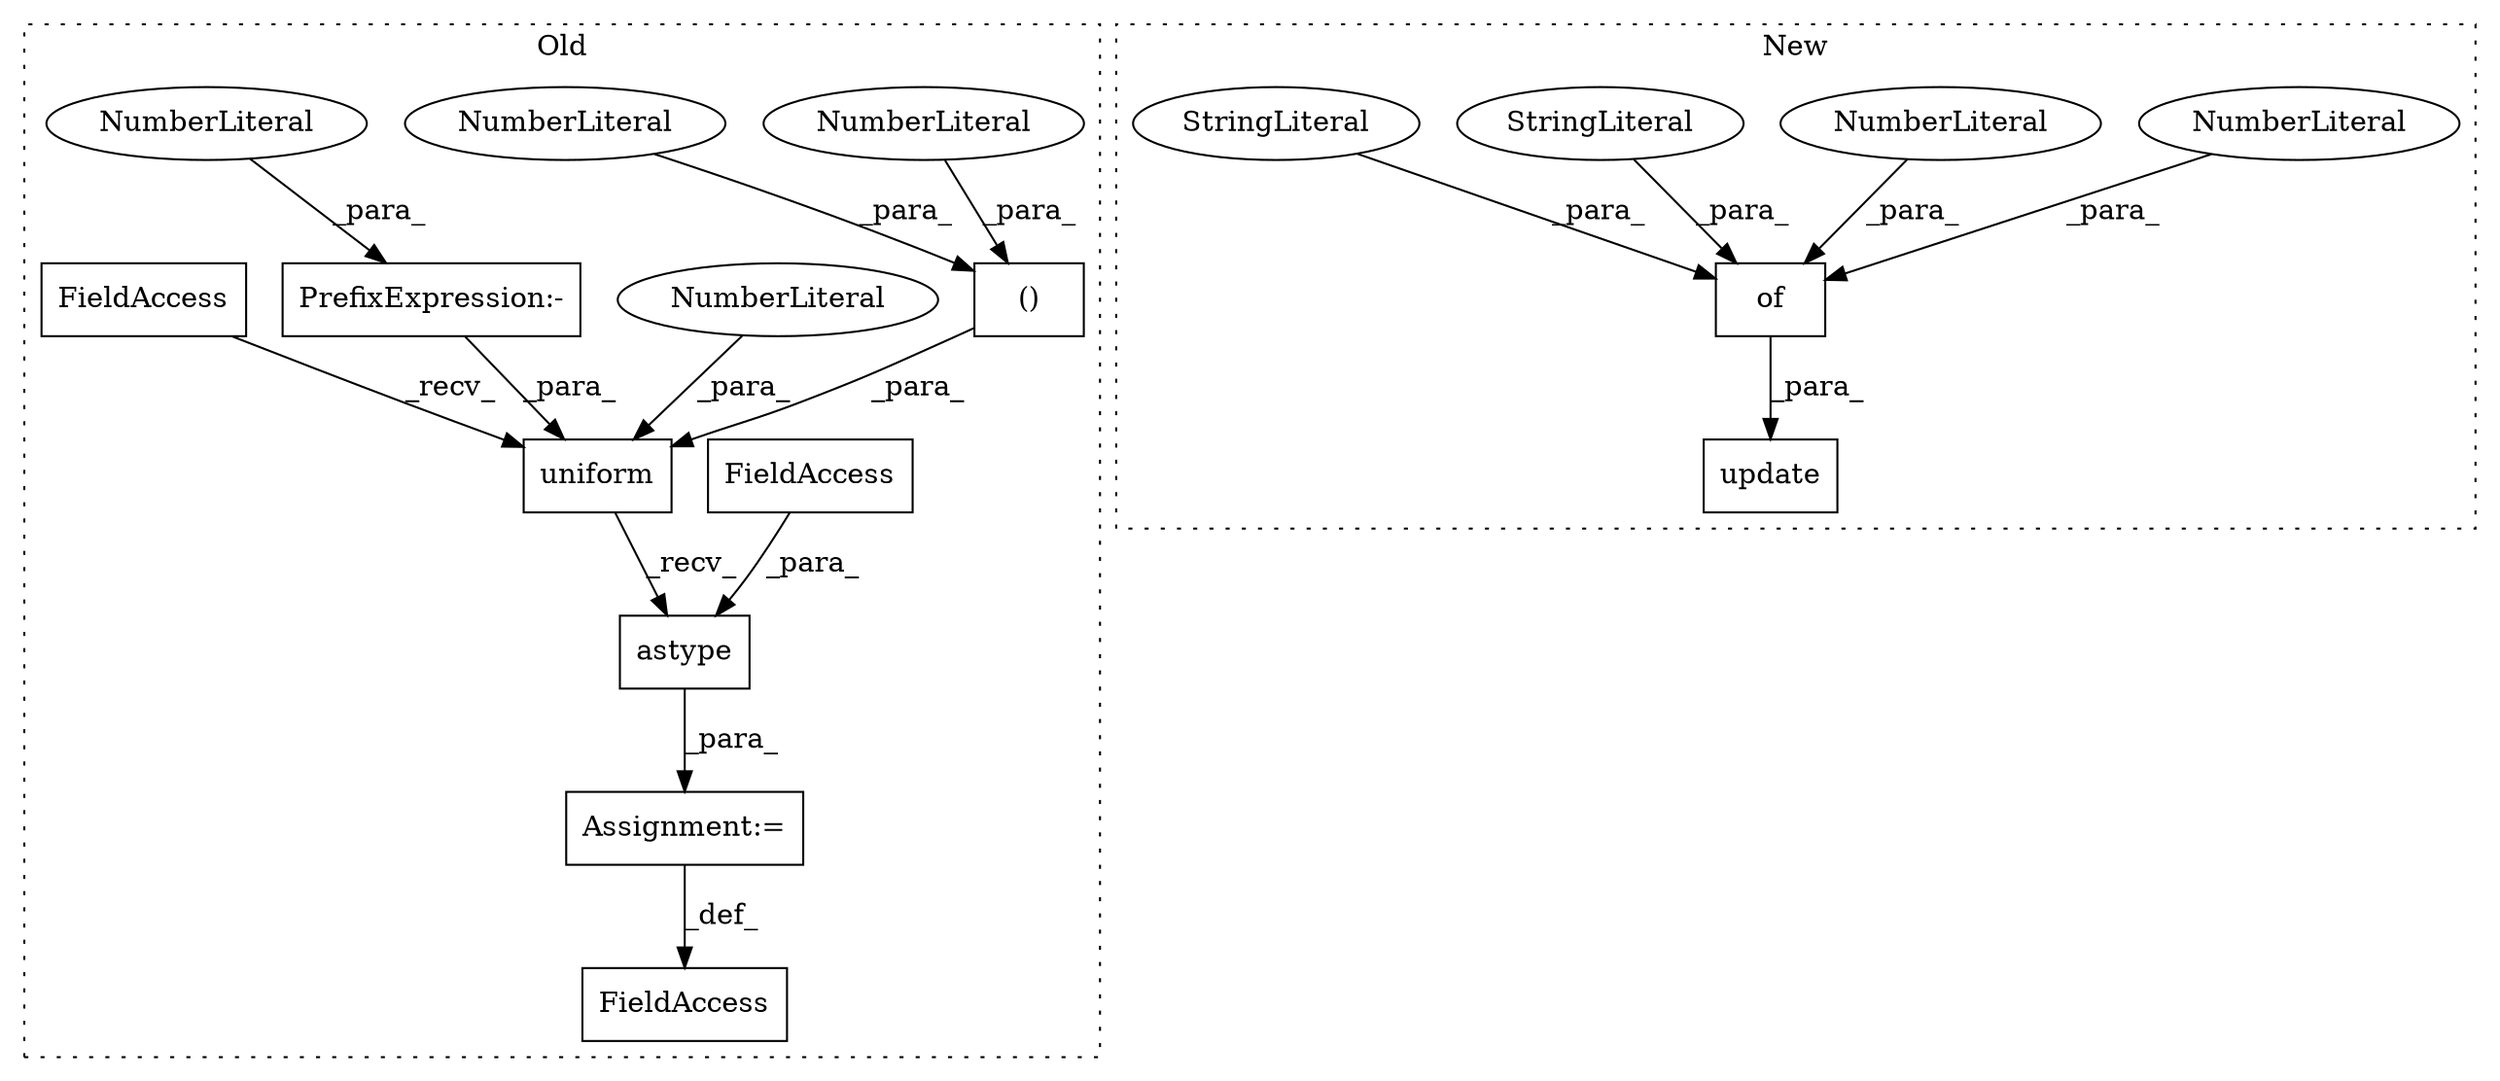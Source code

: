 digraph G {
subgraph cluster0 {
1 [label="astype" a="32" s="675,694" l="7,1" shape="box"];
3 [label="FieldAccess" a="22" s="682" l="12" shape="box"];
4 [label="()" a="106" s="629" l="43" shape="box"];
5 [label="NumberLiteral" a="34" s="629" l="1" shape="ellipse"];
6 [label="uniform" a="32" s="611,672" l="8,2" shape="box"];
7 [label="NumberLiteral" a="34" s="643" l="1" shape="ellipse"];
8 [label="NumberLiteral" a="34" s="622" l="1" shape="ellipse"];
9 [label="PrefixExpression:-" a="38" s="619" l="1" shape="box"];
10 [label="NumberLiteral" a="34" s="620" l="1" shape="ellipse"];
11 [label="FieldAccess" a="22" s="598" l="12" shape="box"];
12 [label="FieldAccess" a="22" s="591" l="6" shape="box"];
18 [label="Assignment:=" a="7" s="597" l="1" shape="box"];
label = "Old";
style="dotted";
}
subgraph cluster1 {
2 [label="update" a="32" s="434,475" l="7,1" shape="box"];
13 [label="of" a="32" s="445,474" l="3,1" shape="box"];
14 [label="NumberLiteral" a="34" s="455" l="6" shape="ellipse"];
15 [label="NumberLiteral" a="34" s="469" l="5" shape="ellipse"];
16 [label="StringLiteral" a="45" s="448" l="6" shape="ellipse"];
17 [label="StringLiteral" a="45" s="462" l="6" shape="ellipse"];
label = "New";
style="dotted";
}
1 -> 18 [label="_para_"];
3 -> 1 [label="_para_"];
4 -> 6 [label="_para_"];
5 -> 4 [label="_para_"];
6 -> 1 [label="_recv_"];
7 -> 4 [label="_para_"];
8 -> 6 [label="_para_"];
9 -> 6 [label="_para_"];
10 -> 9 [label="_para_"];
11 -> 6 [label="_recv_"];
13 -> 2 [label="_para_"];
14 -> 13 [label="_para_"];
15 -> 13 [label="_para_"];
16 -> 13 [label="_para_"];
17 -> 13 [label="_para_"];
18 -> 12 [label="_def_"];
}